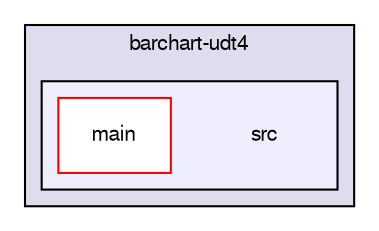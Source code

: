 digraph G {
  bgcolor=transparent;
  compound=true
  node [ fontsize="10", fontname="FreeSans"];
  edge [ labelfontsize="10", labelfontname="FreeSans"];
  subgraph clusterdir_24c9a4be6adca1637dbb3185004345bf {
    graph [ bgcolor="#ddddee", pencolor="black", label="barchart-udt4" fontname="FreeSans", fontsize="10", URL="dir_24c9a4be6adca1637dbb3185004345bf.html"]
  subgraph clusterdir_2822e0aecc6be674c5d847e9e39dc37e {
    graph [ bgcolor="#eeeeff", pencolor="black", label="" URL="dir_2822e0aecc6be674c5d847e9e39dc37e.html"];
    dir_2822e0aecc6be674c5d847e9e39dc37e [shape=plaintext label="src"];
    dir_605c792fab900f3512432479583cc051 [shape=box label="main" color="red" fillcolor="white" style="filled" URL="dir_605c792fab900f3512432479583cc051.html"];
  }
  }
}
